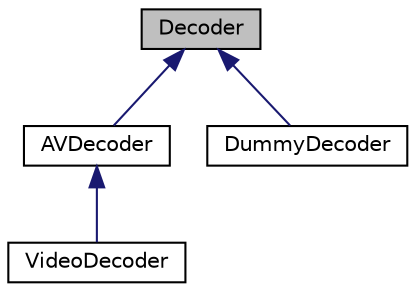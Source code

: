 digraph "Decoder"
{
  edge [fontname="Helvetica",fontsize="10",labelfontname="Helvetica",labelfontsize="10"];
  node [fontname="Helvetica",fontsize="10",shape=record];
  Node0 [label="Decoder",height=0.2,width=0.4,color="black", fillcolor="grey75", style="filled", fontcolor="black"];
  Node0 -> Node1 [dir="back",color="midnightblue",fontsize="10",style="solid",fontname="Helvetica"];
  Node1 [label="AVDecoder",height=0.2,width=0.4,color="black", fillcolor="white", style="filled",URL="$classAVDecoder.html",tooltip="Decoder using FFmpeg/libav. "];
  Node1 -> Node2 [dir="back",color="midnightblue",fontsize="10",style="solid",fontname="Helvetica"];
  Node2 [label="VideoDecoder",height=0.2,width=0.4,color="black", fillcolor="white", style="filled",URL="$classVideoDecoder.html",tooltip="Video decoder using FFmpeg/libav. "];
  Node0 -> Node3 [dir="back",color="midnightblue",fontsize="10",style="solid",fontname="Helvetica"];
  Node3 [label="DummyDecoder",height=0.2,width=0.4,color="black", fillcolor="white", style="filled",URL="$classDummyDecoder.html",tooltip="A Dummy decoder. "];
}
